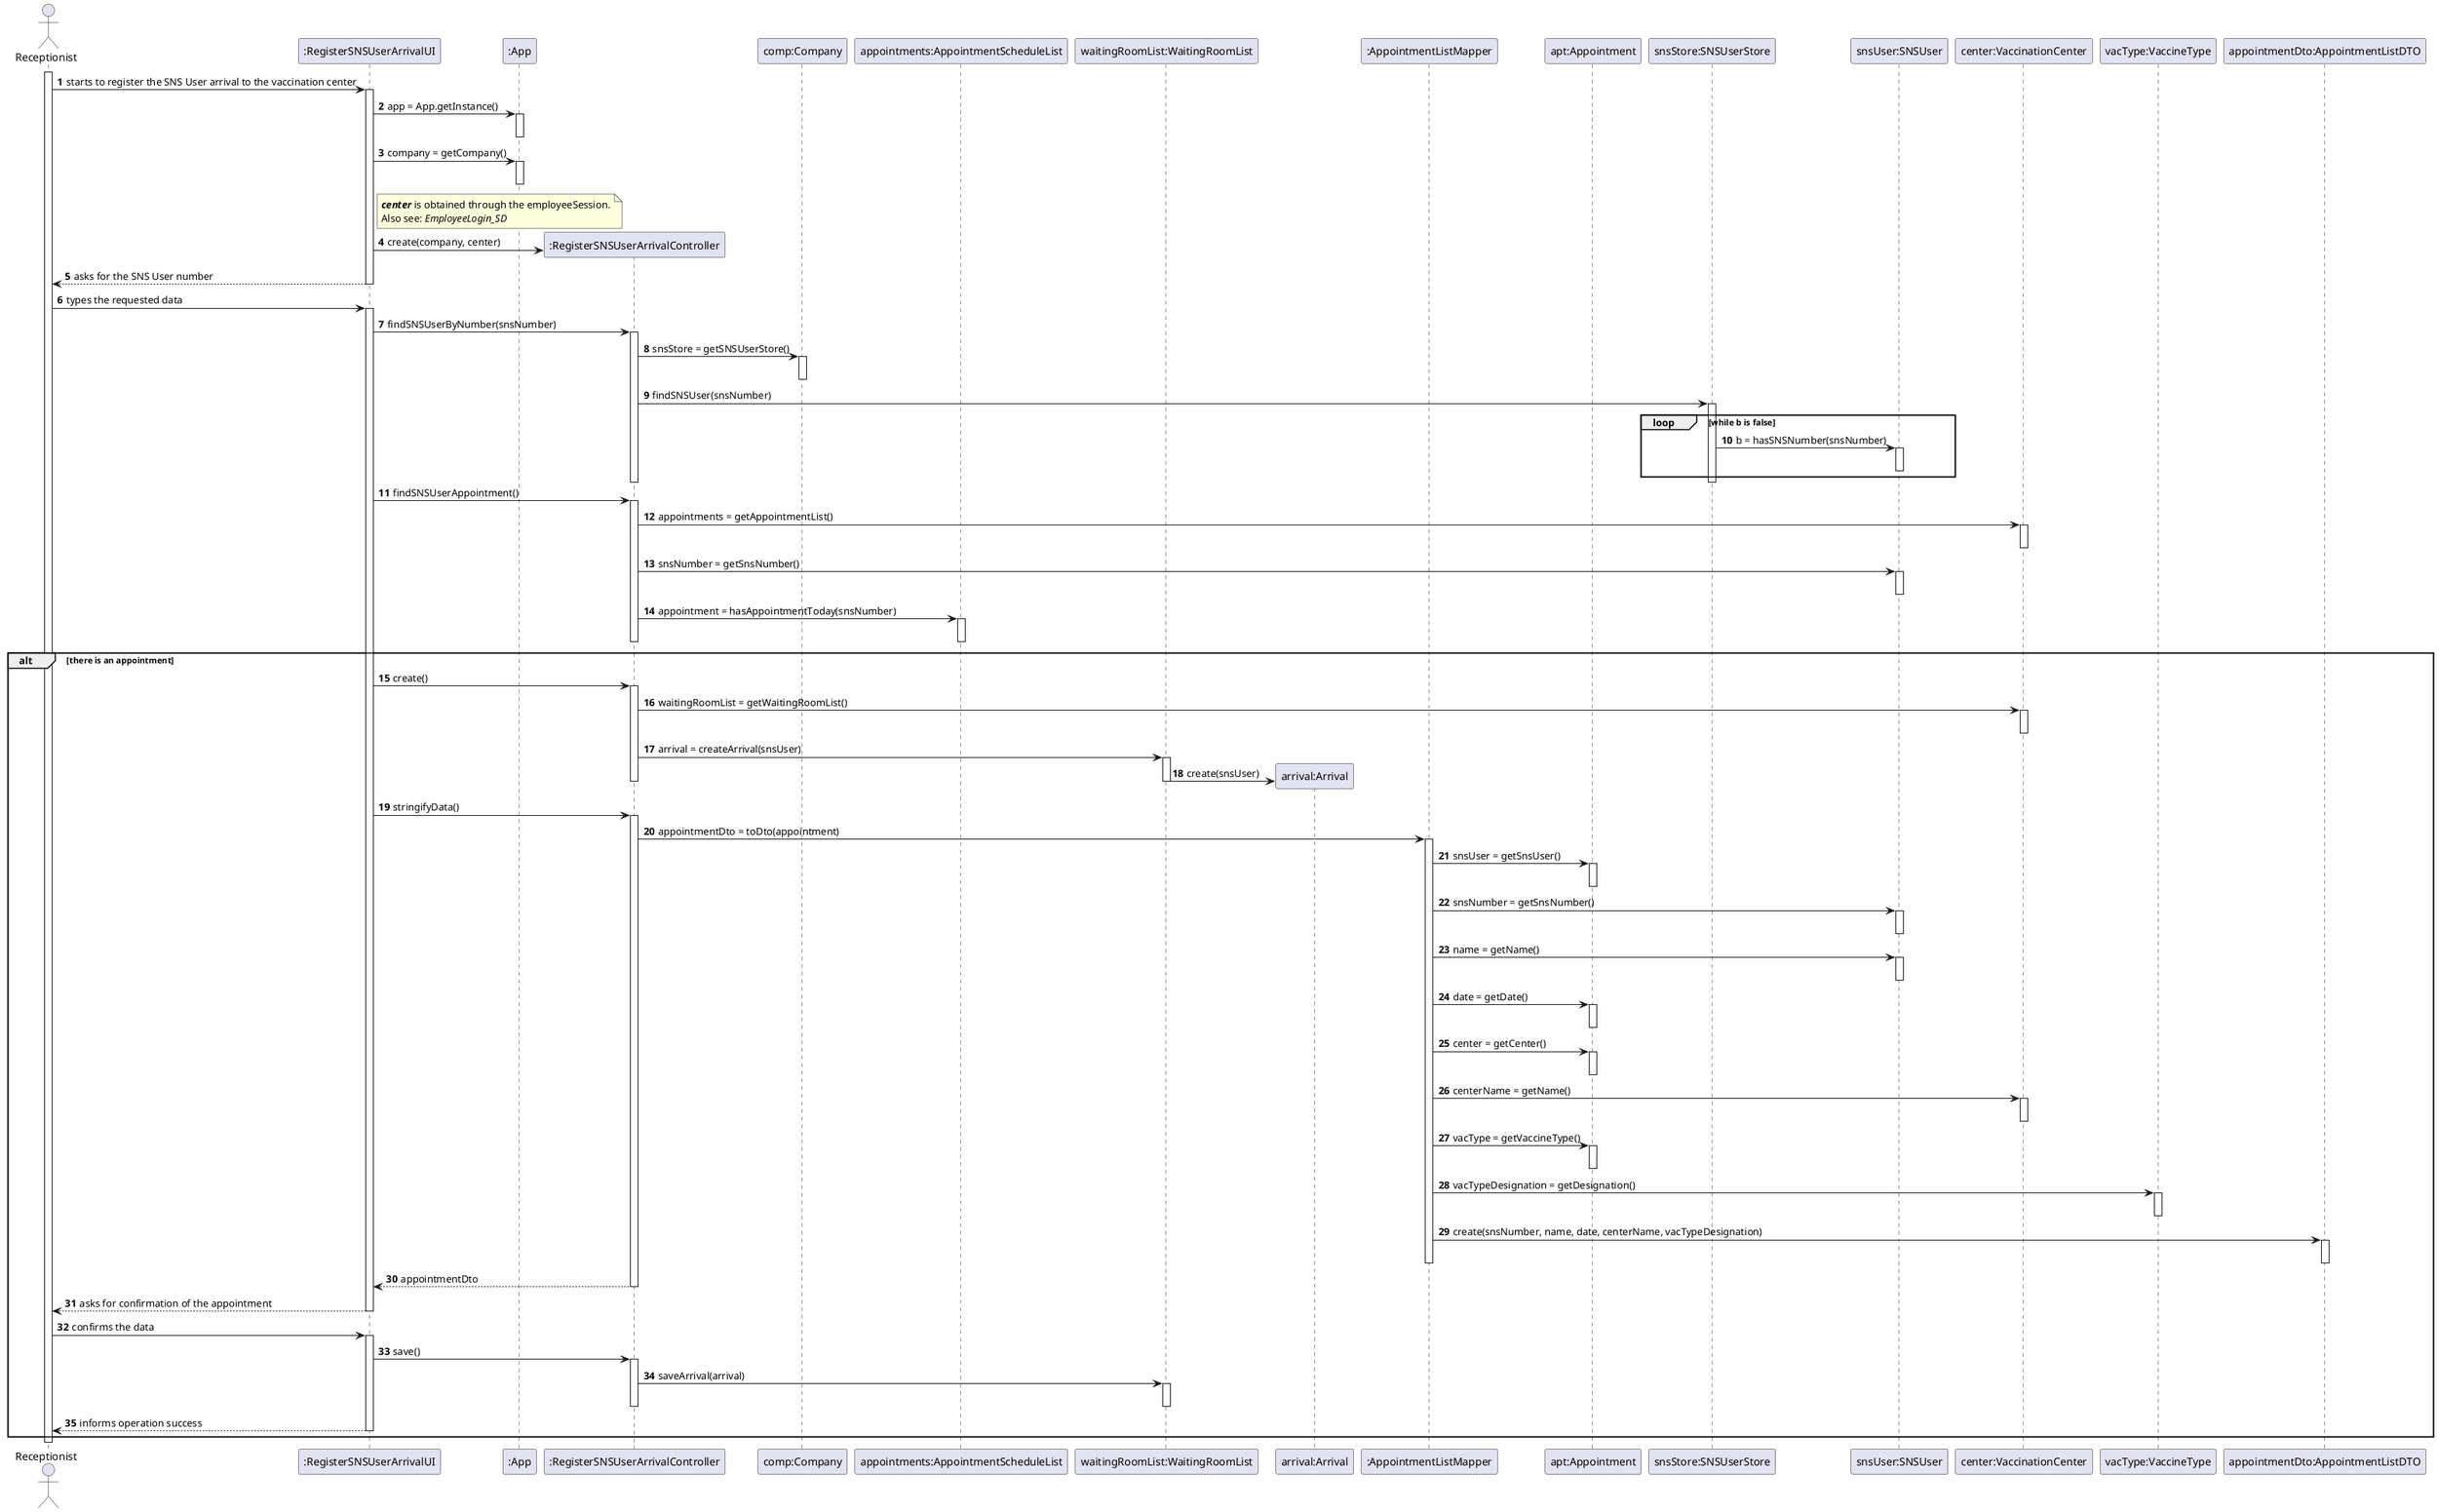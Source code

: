 @startuml
autonumber

actor "Receptionist" as RECEPT

participant ":RegisterSNSUserArrivalUI" as UI
participant ":App" as APP
participant ":RegisterSNSUserArrivalController" as CTRL
participant "comp:Company" as COMP
participant "center:VaccinationCenter" as CENTER
participant "appointments:AppointmentScheduleList" as APPTS
participant "waitingRoomList:WaitingRoomList" as WRLST
participant "arrival:Arrival" as ARRIVAL
participant ":AppointmentListMapper" as MAPPER
participant "apt:Appointment" as APT
participant "snsStore:SNSUserStore" as SUSTORE
participant "snsUser:SNSUser" as SNSUSER
participant "vacCenter:VaccinationCenter" as CENTER
participant "vacType:VaccineType" as VACTYPE
participant "appointmentDto:AppointmentListDTO" as DTO

activate RECEPT
  RECEPT -> UI : starts to register the SNS User arrival to the vaccination center
  activate UI
  
    UI -> APP : app = App.getInstance()
    activate APP
    deactivate APP

    UI -> APP : company = getCompany()
    activate APP
    deactivate APP
    
    note right of UI
      <i><b>center</b></i> is obtained through the employeeSession.
      Also see: <i>EmployeeLogin_SD</i>
    end note

    UI -> CTRL** : create(company, center)
  
  RECEPT <-- UI : asks for the SNS User number
  deactivate UI

  RECEPT -> UI : types the requested data
  activate UI
    

    UI -> CTRL : findSNSUserByNumber(snsNumber)
    activate CTRL

      CTRL -> COMP : snsStore = getSNSUserStore()
      activate COMP
      deactivate COMP

      CTRL -> SUSTORE : findSNSUser(snsNumber)
      activate SUSTORE
        ' loop for each snsUser
        loop while b is false
          SUSTORE -> SNSUSER : b = hasSNSNumber(snsNumber)
          activate SNSUSER
          ' alt b == true
            ' SUSTORE <-- SNSUSER : return snsUser
          deactivate SNSUSER
          ' end
        end
      deactivate SUSTORE

    deactivate CTRL

    UI -> CTRL : findSNSUserAppointment()
    activate CTRL

      CTRL -> CENTER : appointments = getAppointmentList()
      activate CENTER
      deactivate CENTER

      CTRL -> SNSUSER : snsNumber = getSnsNumber()
      activate SNSUSER
      deactivate SNSUSER

      CTRL -> APPTS : appointment = hasAppointmentToday(snsNumber)
      activate APPTS

        ' note right of APPTS
        '   today is an instance of Calendar
        ' end note
        ' APPTS -> APPTS : key = generateKeyFromDate(today)
        
        ' APPTS -> MAPPER : get(key)
        ' activate MAPPER
        ' deactivate MAPPER

        ' loop for each appointment
        ' loop while b is false
          ' APPTS -> APT : b = hasSNSNumber(snsNumber)
          ' activate APT
          ' alt b == true
            ' APPTS <-- APT : return apt
          ' deactivate APT
          ' end
        ' end

alt there is an appointment

      deactivate APPTS

    deactivate CTRL

    UI -> CTRL : create()
    activate CTRL

      CTRL -> CENTER : waitingRoomList = getWaitingRoomList()
      activate CENTER
      deactivate CENTER

      CTRL -> WRLST : arrival = createArrival(snsUser)
      activate WRLST
        WRLST -> ARRIVAL** : create(snsUser)
      deactivate WRLST

    deactivate CTRL

    UI -> CTRL : stringifyData()
    activate CTRL

      CTRL -> MAPPER : appointmentDto = toDto(appointment)
      activate MAPPER

        MAPPER -> APT : snsUser = getSnsUser()
        activate APT
        deactivate APT

        MAPPER -> SNSUSER : snsNumber = getSnsNumber()
        activate SNSUSER
        deactivate SNSUSER

        MAPPER -> SNSUSER : name = getName()
        activate SNSUSER
        deactivate SNSUSER

        MAPPER -> APT : date = getDate()
        activate APT
        deactivate APT

        MAPPER -> APT : center = getCenter()
        activate APT
        deactivate APT

        MAPPER -> CENTER : centerName = getName()
        activate CENTER
        deactivate CENTER

        MAPPER -> APT : vacType = getVaccineType()
        activate APT
        deactivate APT

        MAPPER -> VACTYPE : vacTypeDesignation = getDesignation()
        activate VACTYPE
        deactivate VACTYPE

        MAPPER -> DTO : create(snsNumber, name, date, centerName, vacTypeDesignation)
        activate DTO
        deactivate DTO

      deactivate MAPPER

    UI <-- CTRL : appointmentDto
    deactivate CTRL
  
  RECEPT <-- UI : asks for confirmation of the appointment
  deactivate UI

  RECEPT -> UI : confirms the data
  activate UI

    UI -> CTRL : save()
    activate CTRL

      CTRL -> WRLST : saveArrival(arrival)
      activate WRLST
      deactivate WRLST

    deactivate CTRL

  RECEPT <-- UI : informs operation success
  deactivate UI

end

deactivate RECEPT

@enduml